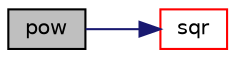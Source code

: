 digraph "pow"
{
  bgcolor="transparent";
  edge [fontname="Helvetica",fontsize="10",labelfontname="Helvetica",labelfontsize="10"];
  node [fontname="Helvetica",fontsize="10",shape=record];
  rankdir="LR";
  Node89385 [label="pow",height=0.2,width=0.4,color="black", fillcolor="grey75", style="filled", fontcolor="black"];
  Node89385 -> Node89386 [color="midnightblue",fontsize="10",style="solid",fontname="Helvetica"];
  Node89386 [label="sqr",height=0.2,width=0.4,color="red",URL="$a21851.html#a277dc11c581d53826ab5090b08f3b17b"];
}
